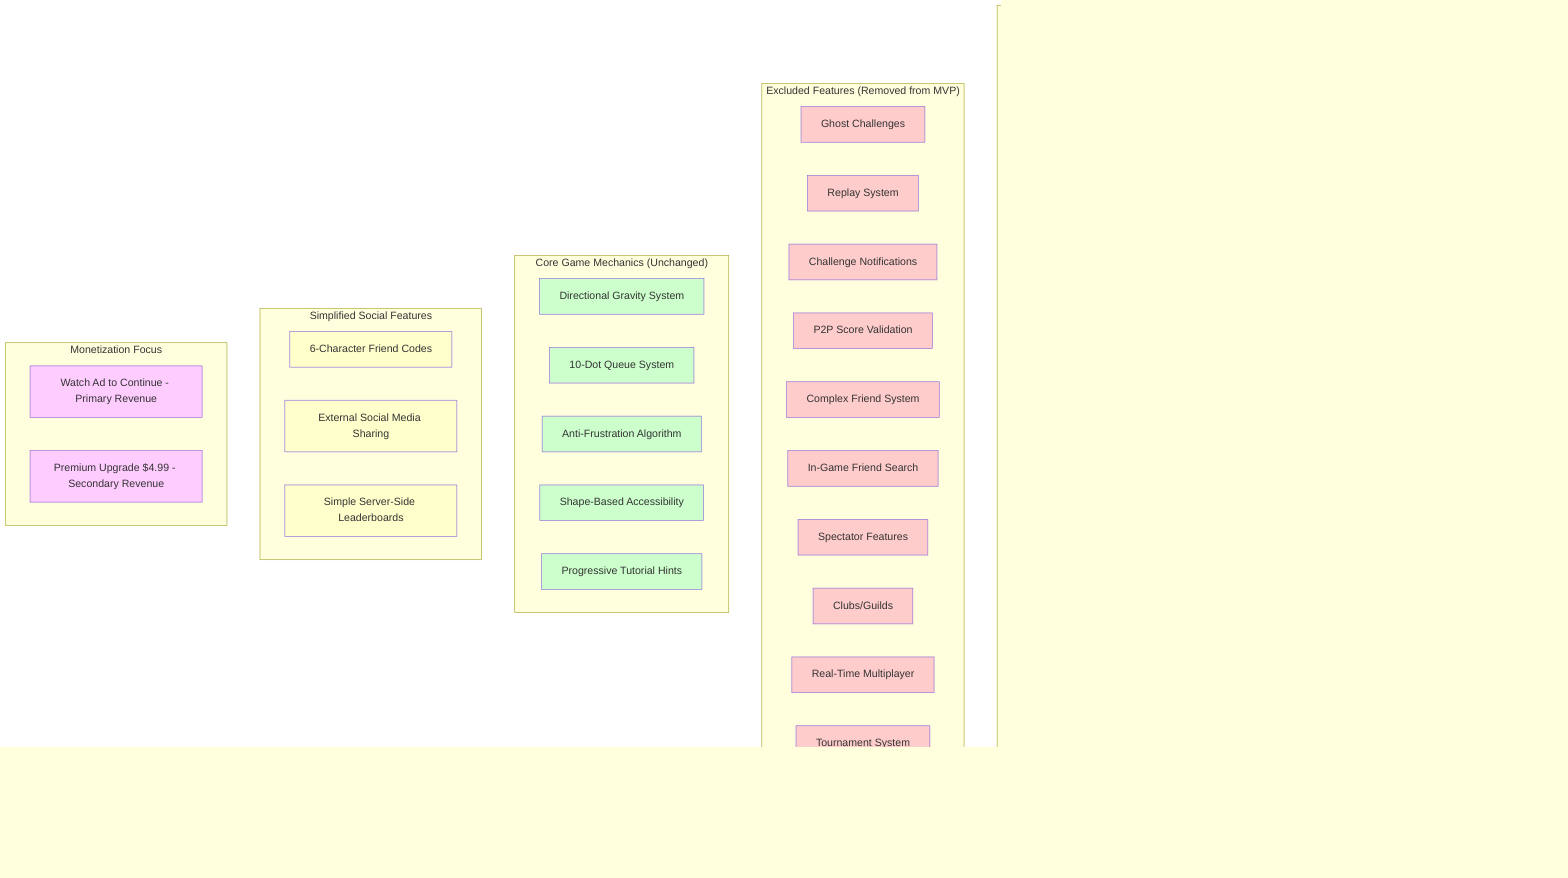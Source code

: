 graph TB
    subgraph "SWITCH MVP Use Cases"
        Player[Player]
        
        %% Core Gameplay Use Cases
        PlayGame[Play Endless Game]
        UsePowerUps[Use Power-Ups]
        ViewQueue[View Tile Queue]
        ChangeGravity[Change Gravity Direction]
        MakeMatches[Make Tile Matches]
        SurviveLonger[Survive as Long as Possible]
        
        %% Social Features
        ShareScore[Share Score to Social Media]
        ViewFriendLeaderboard[View Friend Leaderboard]
        AddFriend[Add Friend via Code]
        CopyFriendCode[Copy Friend Code]
        
        %% System Features
        ViewGlobalLeaderboard[View Global Leaderboard]
        WatchAdToContinue[Watch Ad to Continue]
        ViewSettings[View Settings]
        EnableAccessibility[Enable Shape Accessibility]
        ViewTutorial[View Tutorial Hints]
        
        %% Premium Features
        BuyPremium[Buy Premium Upgrade]
        RemoveAds[Remove All Ads]
        
        %% Player connections
        Player --> PlayGame
        Player --> UsePowerUps
        Player --> ViewQueue
        Player --> ChangeGravity
        Player --> MakeMatches
        Player --> SurviveLonger
        
        Player --> ShareScore
        Player --> ViewFriendLeaderboard
        Player --> AddFriend
        Player --> CopyFriendCode
        
        Player --> ViewGlobalLeaderboard
        Player --> WatchAdToContinue
        Player --> ViewSettings
        Player --> EnableAccessibility
        Player --> ViewTutorial
        
        Player --> BuyPremium
        Player --> RemoveAds
        
        %% Use case relationships
        PlayGame --> UsePowerUps
        PlayGame --> ViewQueue
        PlayGame --> ChangeGravity
        PlayGame --> MakeMatches
        PlayGame --> SurviveLonger
        
        PlayGame --> WatchAdToContinue
        PlayGame --> ShareScore
        
        ViewSettings --> EnableAccessibility
        ViewSettings --> CopyFriendCode
        
        AddFriend --> ViewFriendLeaderboard
        
        BuyPremium --> RemoveAds
    end
    
    subgraph "Excluded Features (Removed from MVP)"
        GhostChallenges[Ghost Challenges]
        ReplaySystem[Replay System]
        ChallengeNotifications[Challenge Notifications]
        P2PValidation[P2P Score Validation]
        ComplexFriendSystem[Complex Friend System]
        InGameFriendSearch[In-Game Friend Search]
        SpectatorFeatures[Spectator Features]
        ClubsGuilds[Clubs/Guilds]
        RealTimeMultiplayer[Real-Time Multiplayer]
        TournamentSystem[Tournament System]
        
        style GhostChallenges fill:#ffcccc
        style ReplaySystem fill:#ffcccc
        style ChallengeNotifications fill:#ffcccc
        style P2PValidation fill:#ffcccc
        style ComplexFriendSystem fill:#ffcccc
        style InGameFriendSearch fill:#ffcccc
        style SpectatorFeatures fill:#ffcccc
        style ClubsGuilds fill:#ffcccc
        style RealTimeMultiplayer fill:#ffcccc
        style TournamentSystem fill:#ffcccc
    end
    
    subgraph "Core Game Mechanics (Unchanged)"
        DirectionalGravity[Directional Gravity System]
        QueueSystem[10-Dot Queue System]
        AntiFrustration[Anti-Frustration Algorithm]
        ShapeAccessibility[Shape-Based Accessibility]
        ProgressiveHints[Progressive Tutorial Hints]
        
        style DirectionalGravity fill:#ccffcc
        style QueueSystem fill:#ccffcc
        style AntiFrustration fill:#ccffcc
        style ShapeAccessibility fill:#ccffcc
        style ProgressiveHints fill:#ccffcc
    end
    
    subgraph "Simplified Social Features"
        FriendCodes[6-Character Friend Codes]
        ExternalSharing[External Social Media Sharing]
        SimpleLeaderboards[Simple Server-Side Leaderboards]
        
        style FriendCodes fill:#ffffcc
        style ExternalSharing fill:#ffffcc
        style SimpleLeaderboards fill:#ffffcc
    end
    
    subgraph "Monetization Focus"
        WatchAdContinue[Watch Ad to Continue - Primary Revenue]
        PremiumUpgrade[Premium Upgrade $4.99 - Secondary Revenue]
        
        style WatchAdContinue fill:#ffccff
        style PremiumUpgrade fill:#ffccff
    end